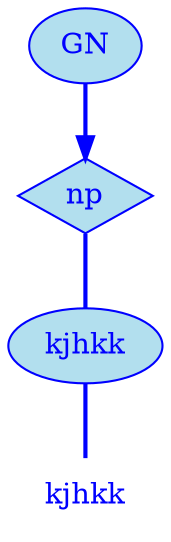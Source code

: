 digraph g {
	graph [bb="0,0,74,252"];
	node [label="\N"];
	graph [_draw_="c 5 -white C 5 -white P 4 0 0 0 252 74 252 74 0 ",
		xdotversion="1.2"];
	"mc1s1_t1#token84" [label=kjhkk, shape=plaintext, fillcolor=lightblue2, fontcolor=blue, pos="37,18", width="0.75", height="0.50", _ldraw_="F 14.000000 11 -Times-Roman c 4 -blue T 37 13 0 38 5 -kjhkk "];
	"mc1s1_W1#wordmc1s1_t1#token" [label=kjhkk, shape=ellipse, fillcolor=lightblue2, fontcolor=blue, pos="37,90", width="1.03", height="0.50", color=blue, style=filled, _draw_="S 6 -filled c 4 -blue C 10 -lightblue2 E 37 90 37 18 ", _ldraw_="F 14.000000 11 -Times-Roman c 4 -blue T 37 85 0 38 5 -kjhkk "];
	"mc1s1_P13#pos" [label=np, shape=diamond, fillcolor=lightblue2, fontcolor=blue, pos="37,162", width="0.75", height="0.50", color=blue, style=filled, _draw_="S 6 -filled c 4 -blue C 10 -lightblue2 P 4 37 180 10 162 37 144 64 162 ", _ldraw_="F 14.000000 11 -Times-Roman c 4 -blue T 37 157 0 17 2 -np "];
	"mc1s1_chk0#chunk" [label=GN, fillcolor=lightblue2, fontcolor=blue, pos="37,234", width="0.75", height="0.50", color=blue, style=filled, arrowhead=doubleoctagon, _draw_="S 6 -filled c 4 -blue C 10 -lightblue2 E 37 234 27 18 ", _ldraw_="F 14.000000 11 -Times-Roman c 4 -blue T 37 229 0 22 2 -GN "];
	"mc1s1_W1#wordmc1s1_t1#token" -> "mc1s1_t1#token84" [arrowhead=none, color=blue, fontcolor=blue, style=bold, minlen=1, pos="37,72 37,61 37,47 37,36", _draw_="S 4 -bold c 4 -blue B 4 37 72 37 61 37 47 37 36 "];
	"mc1s1_P13#pos" -> "mc1s1_W1#wordmc1s1_t1#token" [arrowhead=none, color=blue, fontcolor=blue, style=bold, minlen=1, pos="37,144 37,133 37,119 37,108", _draw_="S 4 -bold c 4 -blue B 4 37 144 37 133 37 119 37 108 "];
	"mc1s1_chk0#chunk" -> "mc1s1_P13#pos" [color=blue, fontcolor=blue, style=bold, minlen=1, pos="e,37,180 37,216 37,208 37,199 37,190", shape=normal, _draw_="S 4 -bold c 4 -blue B 4 37 216 37 208 37 199 37 190 ", _hdraw_="S 5 -solid S 15 -setlinewidth(1) c 4 -blue C 4 -blue P 3 41 190 37 180 34 190 "];
}
